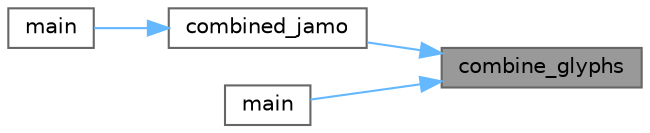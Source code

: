 digraph "combine_glyphs"
{
 // LATEX_PDF_SIZE
  bgcolor="transparent";
  edge [fontname=Helvetica,fontsize=10,labelfontname=Helvetica,labelfontsize=10];
  node [fontname=Helvetica,fontsize=10,shape=box,height=0.2,width=0.4];
  rankdir="RL";
  Node1 [label="combine_glyphs",height=0.2,width=0.4,color="gray40", fillcolor="grey60", style="filled", fontcolor="black",tooltip="Combine two glyphs into one glyph."];
  Node1 -> Node2 [dir="back",color="steelblue1",style="solid"];
  Node2 [label="combined_jamo",height=0.2,width=0.4,color="grey40", fillcolor="white", style="filled",URL="$unihangul-support_8c.html#a07b8c0163dd9e9b6f2560f09e0f3e570",tooltip="Convert Hangul Jamo choseong, jungseong, and jongseong into a glyph."];
  Node2 -> Node3 [dir="back",color="steelblue1",style="solid"];
  Node3 [label="main",height=0.2,width=0.4,color="grey40", fillcolor="white", style="filled",URL="$unigen-hangul_8c.html#a0ddf1224851353fc92bfbff6f499fa97",tooltip="Program entry point."];
  Node1 -> Node4 [dir="back",color="steelblue1",style="solid"];
  Node4 [label="main",height=0.2,width=0.4,color="grey40", fillcolor="white", style="filled",URL="$unijohab2html_8c.html#a0ddf1224851353fc92bfbff6f499fa97",tooltip="The main function."];
}
